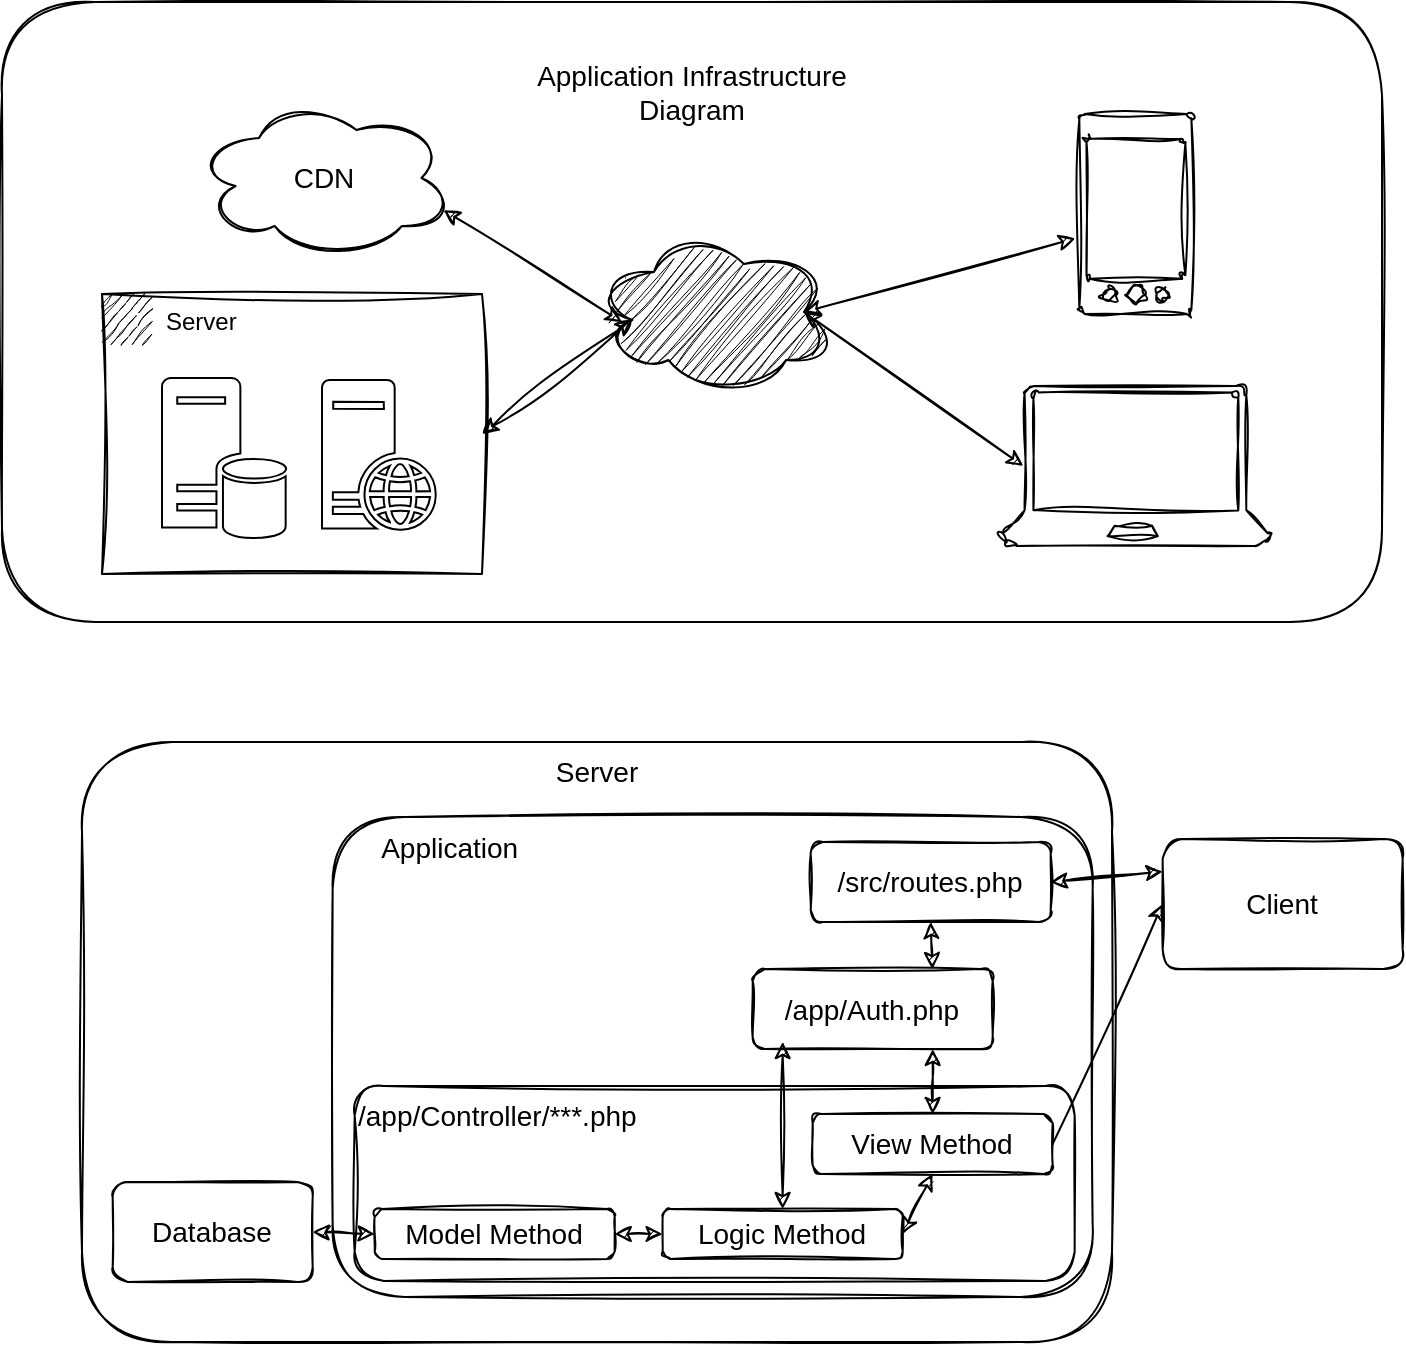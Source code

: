 <mxfile version="20.7.4" type="device"><diagram id="lpeGsGU930quVuQG52Dk" name="Page-1"><mxGraphModel dx="1195" dy="657" grid="1" gridSize="10" guides="1" tooltips="1" connect="1" arrows="1" fold="1" page="1" pageScale="1" pageWidth="850" pageHeight="1100" math="0" shadow="0"><root><mxCell id="0"/><mxCell id="1" parent="0"/><mxCell id="m6WMi1aw3EECdYQSf8OF-3" value="&lt;font color=&quot;#000000&quot;&gt;Server&lt;/font&gt;" style="points=[[0,0],[0.25,0],[0.5,0],[0.75,0],[1,0],[1,0.25],[1,0.5],[1,0.75],[1,1],[0.75,1],[0.5,1],[0.25,1],[0,1],[0,0.75],[0,0.5],[0,0.25]];outlineConnect=0;gradientColor=none;html=1;whiteSpace=wrap;fontSize=12;fontStyle=0;container=1;pointerEvents=0;collapsible=0;recursiveResize=0;shape=mxgraph.aws4.group;grIcon=mxgraph.aws4.group_on_premise;strokeColor=#000000;fillColor=none;verticalAlign=top;align=left;spacingLeft=30;fontColor=#5A6C86;dashed=0;sketch=1;curveFitting=1;jiggle=2;" vertex="1" parent="1"><mxGeometry x="120" y="276" width="190" height="140" as="geometry"/></mxCell><mxCell id="m6WMi1aw3EECdYQSf8OF-8" value="" style="pointerEvents=1;shadow=0;dashed=0;html=1;strokeColor=default;fillColor=none;labelPosition=center;verticalLabelPosition=bottom;verticalAlign=top;outlineConnect=0;align=center;shape=mxgraph.office.servers.database_server;gradientColor=none;" vertex="1" parent="m6WMi1aw3EECdYQSf8OF-3"><mxGeometry x="30" y="42" width="63" height="80" as="geometry"/></mxCell><mxCell id="m6WMi1aw3EECdYQSf8OF-5" value="" style="aspect=fixed;pointerEvents=1;shadow=0;dashed=0;html=1;strokeColor=default;labelPosition=center;verticalLabelPosition=bottom;verticalAlign=top;align=center;fillColor=none;shape=mxgraph.mscae.enterprise.web_server;movable=1;resizable=1;rotatable=1;deletable=1;editable=1;connectable=1;" vertex="1" parent="m6WMi1aw3EECdYQSf8OF-3"><mxGeometry x="110" y="43" width="57" height="75" as="geometry"/></mxCell><mxCell id="m6WMi1aw3EECdYQSf8OF-11" value="" style="ellipse;shape=cloud;whiteSpace=wrap;html=1;strokeColor=#000000;fontColor=#000000;fillColor=#000000;sketch=1;curveFitting=1;jiggle=2;" vertex="1" parent="1"><mxGeometry x="366" y="245" width="120" height="80" as="geometry"/></mxCell><mxCell id="m6WMi1aw3EECdYQSf8OF-12" value="" style="html=1;aspect=fixed;strokeColor=default;shadow=0;align=center;verticalAlign=top;fillColor=none;shape=mxgraph.gcp2.phone_android;fontColor=#000000;sketch=1;curveFitting=1;jiggle=2;" vertex="1" parent="1"><mxGeometry x="608.67" y="186" width="56" height="100" as="geometry"/></mxCell><mxCell id="m6WMi1aw3EECdYQSf8OF-13" value="" style="sketch=1;aspect=fixed;pointerEvents=1;shadow=0;dashed=0;html=1;strokeColor=default;labelPosition=center;verticalLabelPosition=bottom;verticalAlign=top;align=center;fillColor=none;shape=mxgraph.azure.laptop;fontColor=#000000;curveFitting=1;jiggle=2;gradientColor=none;" vertex="1" parent="1"><mxGeometry x="570" y="322" width="133.33" height="80" as="geometry"/></mxCell><mxCell id="m6WMi1aw3EECdYQSf8OF-16" value="" style="endArrow=classic;startArrow=classic;html=1;rounded=0;fontColor=#000000;exitX=1;exitY=0.5;exitDx=0;exitDy=0;entryX=0.16;entryY=0.55;entryDx=0;entryDy=0;entryPerimeter=0;sketch=1;curveFitting=1;jiggle=2;" edge="1" parent="1" source="m6WMi1aw3EECdYQSf8OF-3" target="m6WMi1aw3EECdYQSf8OF-11"><mxGeometry width="50" height="50" relative="1" as="geometry"><mxPoint x="430" y="190" as="sourcePoint"/><mxPoint x="480" y="140" as="targetPoint"/></mxGeometry></mxCell><mxCell id="m6WMi1aw3EECdYQSf8OF-17" value="" style="endArrow=classic;startArrow=classic;html=1;rounded=0;sketch=1;fontColor=#000000;exitX=0.875;exitY=0.5;exitDx=0;exitDy=0;exitPerimeter=0;entryX=-0.036;entryY=0.622;entryDx=0;entryDy=0;entryPerimeter=0;strokeColor=default;" edge="1" parent="1" source="m6WMi1aw3EECdYQSf8OF-11" target="m6WMi1aw3EECdYQSf8OF-12"><mxGeometry width="50" height="50" relative="1" as="geometry"><mxPoint x="430" y="190" as="sourcePoint"/><mxPoint x="480" y="140" as="targetPoint"/></mxGeometry></mxCell><mxCell id="m6WMi1aw3EECdYQSf8OF-18" value="" style="endArrow=classic;startArrow=classic;html=1;rounded=0;sketch=1;strokeColor=default;fontColor=#000000;entryX=0.08;entryY=0.5;entryDx=0;entryDy=0;entryPerimeter=0;exitX=0.875;exitY=0.5;exitDx=0;exitDy=0;exitPerimeter=0;" edge="1" parent="1" source="m6WMi1aw3EECdYQSf8OF-11" target="m6WMi1aw3EECdYQSf8OF-13"><mxGeometry width="50" height="50" relative="1" as="geometry"><mxPoint x="480" y="280" as="sourcePoint"/><mxPoint x="480" y="140" as="targetPoint"/></mxGeometry></mxCell><mxCell id="m6WMi1aw3EECdYQSf8OF-20" value="&lt;font style=&quot;font-size: 14px;&quot;&gt;Application Infrastructure Diagram&lt;/font&gt;" style="text;html=1;strokeColor=none;fillColor=none;align=center;verticalAlign=middle;whiteSpace=wrap;rounded=0;sketch=1;fontColor=#000000;" vertex="1" parent="1"><mxGeometry x="335" y="160" width="160" height="30" as="geometry"/></mxCell><mxCell id="m6WMi1aw3EECdYQSf8OF-27" value="Database" style="rounded=1;whiteSpace=wrap;html=1;sketch=1;strokeColor=default;fontSize=14;fontColor=#000000;fillColor=none;gradientColor=none;" vertex="1" parent="1"><mxGeometry x="125.33" y="720" width="100" height="50" as="geometry"/></mxCell><mxCell id="m6WMi1aw3EECdYQSf8OF-28" value="Client" style="rounded=1;whiteSpace=wrap;html=1;sketch=1;strokeColor=default;fontSize=14;fontColor=#000000;fillColor=none;gradientColor=none;verticalAlign=middle;" vertex="1" parent="1"><mxGeometry x="650.33" y="548.5" width="120" height="65" as="geometry"/></mxCell><mxCell id="m6WMi1aw3EECdYQSf8OF-30" value="&amp;nbsp; &amp;nbsp; &amp;nbsp; Application" style="rounded=1;whiteSpace=wrap;html=1;sketch=1;strokeColor=default;fontSize=14;fontColor=#000000;fillColor=none;gradientColor=none;align=left;verticalAlign=top;" vertex="1" parent="1"><mxGeometry x="235.33" y="537.5" width="380" height="240" as="geometry"/></mxCell><mxCell id="m6WMi1aw3EECdYQSf8OF-31" value="/src/routes.php" style="rounded=1;whiteSpace=wrap;html=1;sketch=1;strokeColor=default;fontSize=14;fontColor=#000000;fillColor=none;gradientColor=none;" vertex="1" parent="1"><mxGeometry x="474.33" y="550" width="120" height="40" as="geometry"/></mxCell><mxCell id="m6WMi1aw3EECdYQSf8OF-32" value="/app/Controller/***.php" style="rounded=1;whiteSpace=wrap;html=1;sketch=1;strokeColor=default;fontSize=14;fontColor=#000000;fillColor=none;gradientColor=none;align=left;verticalAlign=top;" vertex="1" parent="1"><mxGeometry x="246.33" y="672" width="360" height="97.5" as="geometry"/></mxCell><mxCell id="m6WMi1aw3EECdYQSf8OF-33" value="View Method" style="rounded=1;whiteSpace=wrap;html=1;sketch=1;strokeColor=default;fontSize=14;fontColor=#000000;fillColor=none;gradientColor=none;" vertex="1" parent="1"><mxGeometry x="475.33" y="686" width="120" height="30" as="geometry"/></mxCell><mxCell id="m6WMi1aw3EECdYQSf8OF-34" value="Logic Method" style="rounded=1;whiteSpace=wrap;html=1;sketch=1;strokeColor=default;fontSize=14;fontColor=#000000;fillColor=none;gradientColor=none;" vertex="1" parent="1"><mxGeometry x="400.33" y="733.5" width="120" height="25" as="geometry"/></mxCell><mxCell id="m6WMi1aw3EECdYQSf8OF-35" value="Model Method" style="rounded=1;whiteSpace=wrap;html=1;sketch=1;strokeColor=default;fontSize=14;fontColor=#000000;fillColor=none;gradientColor=none;" vertex="1" parent="1"><mxGeometry x="256.33" y="733.5" width="120" height="25" as="geometry"/></mxCell><mxCell id="m6WMi1aw3EECdYQSf8OF-37" value="/app/Auth.php" style="rounded=1;whiteSpace=wrap;html=1;sketch=1;strokeColor=default;fontSize=14;fontColor=#000000;fillColor=none;gradientColor=none;" vertex="1" parent="1"><mxGeometry x="445.33" y="613.5" width="120" height="40" as="geometry"/></mxCell><mxCell id="m6WMi1aw3EECdYQSf8OF-42" value="CDN" style="ellipse;shape=cloud;whiteSpace=wrap;html=1;labelBorderColor=none;sketch=1;strokeColor=default;fontSize=14;fontColor=#000000;fillColor=none;gradientColor=none;" vertex="1" parent="1"><mxGeometry x="166" y="178" width="130" height="80" as="geometry"/></mxCell><mxCell id="m6WMi1aw3EECdYQSf8OF-44" value="" style="rounded=1;whiteSpace=wrap;html=1;sketch=1;strokeColor=default;fontColor=#000000;fillColor=none;gradientColor=none;" vertex="1" parent="1"><mxGeometry x="70" y="130" width="690" height="310" as="geometry"/></mxCell><mxCell id="m6WMi1aw3EECdYQSf8OF-43" value="" style="endArrow=classic;startArrow=classic;html=1;rounded=0;sketch=1;strokeColor=default;fontSize=14;fontColor=#000000;entryX=0.96;entryY=0.7;entryDx=0;entryDy=0;entryPerimeter=0;" edge="1" parent="1" target="m6WMi1aw3EECdYQSf8OF-42"><mxGeometry width="50" height="50" relative="1" as="geometry"><mxPoint x="380" y="290" as="sourcePoint"/><mxPoint x="280" y="390" as="targetPoint"/></mxGeometry></mxCell><mxCell id="m6WMi1aw3EECdYQSf8OF-45" value="" style="endArrow=classic;startArrow=classic;html=1;rounded=0;sketch=1;strokeColor=default;fontSize=14;fontColor=#000000;entryX=0;entryY=0.25;entryDx=0;entryDy=0;exitX=1;exitY=0.5;exitDx=0;exitDy=0;" edge="1" parent="1" source="m6WMi1aw3EECdYQSf8OF-31" target="m6WMi1aw3EECdYQSf8OF-28"><mxGeometry width="50" height="50" relative="1" as="geometry"><mxPoint x="635.33" y="563.178" as="sourcePoint"/><mxPoint x="240.33" y="630" as="targetPoint"/></mxGeometry></mxCell><mxCell id="m6WMi1aw3EECdYQSf8OF-46" value="" style="endArrow=classic;startArrow=classic;html=1;rounded=0;sketch=1;strokeColor=default;fontSize=14;fontColor=#000000;exitX=0.75;exitY=0;exitDx=0;exitDy=0;entryX=0.5;entryY=1;entryDx=0;entryDy=0;" edge="1" parent="1" source="m6WMi1aw3EECdYQSf8OF-37" target="m6WMi1aw3EECdYQSf8OF-31"><mxGeometry width="50" height="50" relative="1" as="geometry"><mxPoint x="190.33" y="680" as="sourcePoint"/><mxPoint x="530.33" y="590" as="targetPoint"/></mxGeometry></mxCell><mxCell id="m6WMi1aw3EECdYQSf8OF-47" value="" style="endArrow=classic;startArrow=classic;html=1;rounded=0;sketch=1;strokeColor=default;fontSize=14;fontColor=#000000;exitX=0.5;exitY=0;exitDx=0;exitDy=0;entryX=0.75;entryY=1;entryDx=0;entryDy=0;" edge="1" parent="1" source="m6WMi1aw3EECdYQSf8OF-33" target="m6WMi1aw3EECdYQSf8OF-37"><mxGeometry width="50" height="50" relative="1" as="geometry"><mxPoint x="190.33" y="680" as="sourcePoint"/><mxPoint x="240.33" y="630" as="targetPoint"/></mxGeometry></mxCell><mxCell id="m6WMi1aw3EECdYQSf8OF-49" value="" style="endArrow=classic;startArrow=classic;html=1;rounded=0;sketch=1;strokeColor=default;fontSize=14;fontColor=#000000;exitX=1;exitY=0.5;exitDx=0;exitDy=0;entryX=0;entryY=0.5;entryDx=0;entryDy=0;" edge="1" parent="1" source="m6WMi1aw3EECdYQSf8OF-27" target="m6WMi1aw3EECdYQSf8OF-35"><mxGeometry width="50" height="50" relative="1" as="geometry"><mxPoint x="190.33" y="680" as="sourcePoint"/><mxPoint x="240.33" y="630" as="targetPoint"/></mxGeometry></mxCell><mxCell id="m6WMi1aw3EECdYQSf8OF-52" value="" style="endArrow=classic;html=1;rounded=0;sketch=1;strokeColor=default;fontSize=14;fontColor=#000000;entryX=0;entryY=0.5;entryDx=0;entryDy=0;exitX=1;exitY=0.5;exitDx=0;exitDy=0;" edge="1" parent="1" source="m6WMi1aw3EECdYQSf8OF-33" target="m6WMi1aw3EECdYQSf8OF-28"><mxGeometry width="50" height="50" relative="1" as="geometry"><mxPoint x="190.33" y="680" as="sourcePoint"/><mxPoint x="240.33" y="630" as="targetPoint"/></mxGeometry></mxCell><mxCell id="m6WMi1aw3EECdYQSf8OF-53" value="" style="endArrow=classic;startArrow=classic;html=1;rounded=0;sketch=1;strokeColor=default;fontSize=14;fontColor=#000000;exitX=0.5;exitY=0;exitDx=0;exitDy=0;" edge="1" parent="1" source="m6WMi1aw3EECdYQSf8OF-34"><mxGeometry width="50" height="50" relative="1" as="geometry"><mxPoint x="190.33" y="680" as="sourcePoint"/><mxPoint x="460.33" y="650" as="targetPoint"/></mxGeometry></mxCell><mxCell id="m6WMi1aw3EECdYQSf8OF-54" value="" style="endArrow=classic;startArrow=classic;html=1;rounded=0;sketch=1;strokeColor=default;fontSize=14;fontColor=#000000;entryX=0.5;entryY=1;entryDx=0;entryDy=0;exitX=1;exitY=0.5;exitDx=0;exitDy=0;" edge="1" parent="1" source="m6WMi1aw3EECdYQSf8OF-34" target="m6WMi1aw3EECdYQSf8OF-33"><mxGeometry width="50" height="50" relative="1" as="geometry"><mxPoint x="190.33" y="680" as="sourcePoint"/><mxPoint x="240.33" y="630" as="targetPoint"/></mxGeometry></mxCell><mxCell id="m6WMi1aw3EECdYQSf8OF-56" value="Server" style="rounded=1;whiteSpace=wrap;html=1;labelBorderColor=none;sketch=1;strokeColor=default;fontSize=14;fontColor=#000000;fillColor=none;gradientColor=none;align=center;verticalAlign=top;" vertex="1" parent="1"><mxGeometry x="110.0" y="500" width="515" height="300" as="geometry"/></mxCell><mxCell id="m6WMi1aw3EECdYQSf8OF-55" value="" style="endArrow=classic;startArrow=classic;html=1;rounded=0;sketch=1;strokeColor=default;fontSize=14;fontColor=#000000;entryX=0;entryY=0.5;entryDx=0;entryDy=0;exitX=1;exitY=0.5;exitDx=0;exitDy=0;" edge="1" parent="1" source="m6WMi1aw3EECdYQSf8OF-35" target="m6WMi1aw3EECdYQSf8OF-34"><mxGeometry width="50" height="50" relative="1" as="geometry"><mxPoint x="190.33" y="680" as="sourcePoint"/><mxPoint x="240.33" y="630" as="targetPoint"/></mxGeometry></mxCell></root></mxGraphModel></diagram></mxfile>